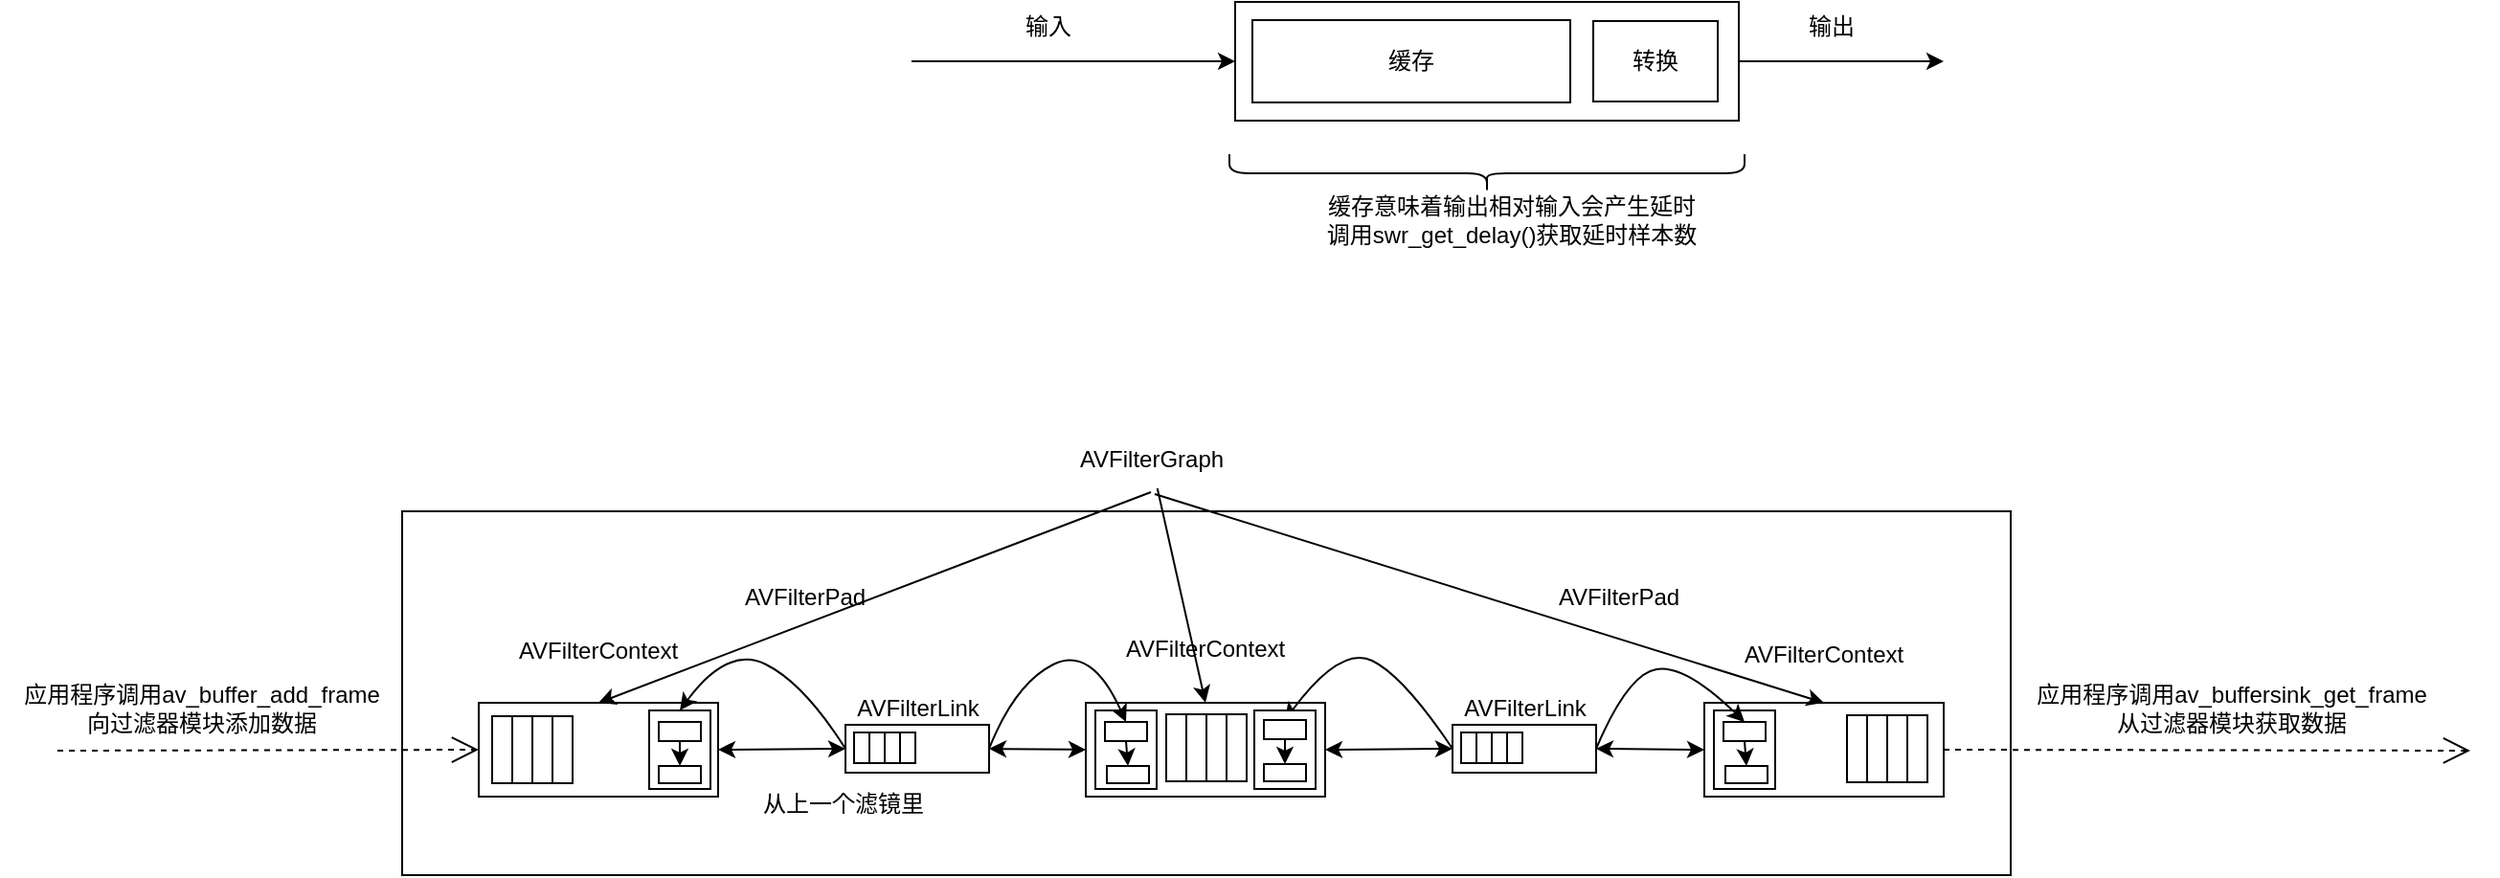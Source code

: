 <mxfile version="22.1.17" type="github">
  <diagram name="第 1 页" id="8ad2CBzuucdJZ7vBzMSo">
    <mxGraphModel dx="2027" dy="796" grid="1" gridSize="10" guides="1" tooltips="1" connect="1" arrows="1" fold="1" page="0" pageScale="1" pageWidth="827" pageHeight="1169" math="0" shadow="0">
      <root>
        <mxCell id="0" />
        <mxCell id="1" parent="0" />
        <mxCell id="O_S_b4lOYDDoJKvqsd-D-70" value="" style="rounded=0;whiteSpace=wrap;html=1;" vertex="1" parent="1">
          <mxGeometry x="-480" y="410" width="840" height="190" as="geometry" />
        </mxCell>
        <mxCell id="4ZghMbdApVTYlnWpCv2T-1" value="" style="rounded=0;whiteSpace=wrap;html=1;" parent="1" vertex="1">
          <mxGeometry x="-45" y="144" width="263" height="62" as="geometry" />
        </mxCell>
        <mxCell id="4ZghMbdApVTYlnWpCv2T-2" value="" style="endArrow=classic;html=1;rounded=0;exitX=1;exitY=0.5;exitDx=0;exitDy=0;" parent="1" source="4ZghMbdApVTYlnWpCv2T-1" edge="1">
          <mxGeometry width="50" height="50" relative="1" as="geometry">
            <mxPoint x="125" y="311" as="sourcePoint" />
            <mxPoint x="325" y="175" as="targetPoint" />
          </mxGeometry>
        </mxCell>
        <mxCell id="4ZghMbdApVTYlnWpCv2T-3" value="" style="endArrow=classic;html=1;rounded=0;entryX=0;entryY=0.5;entryDx=0;entryDy=0;" parent="1" target="4ZghMbdApVTYlnWpCv2T-1" edge="1">
          <mxGeometry width="50" height="50" relative="1" as="geometry">
            <mxPoint x="-214" y="175" as="sourcePoint" />
            <mxPoint x="-158" y="117" as="targetPoint" />
          </mxGeometry>
        </mxCell>
        <mxCell id="4ZghMbdApVTYlnWpCv2T-4" value="输入" style="text;html=1;align=center;verticalAlign=middle;resizable=0;points=[];autosize=1;strokeColor=none;fillColor=none;" parent="1" vertex="1">
          <mxGeometry x="-164" y="144" width="42" height="26" as="geometry" />
        </mxCell>
        <mxCell id="4ZghMbdApVTYlnWpCv2T-5" value="输出" style="text;html=1;align=center;verticalAlign=middle;resizable=0;points=[];autosize=1;strokeColor=none;fillColor=none;" parent="1" vertex="1">
          <mxGeometry x="245" y="144" width="42" height="26" as="geometry" />
        </mxCell>
        <mxCell id="4ZghMbdApVTYlnWpCv2T-6" value="缓存" style="rounded=0;whiteSpace=wrap;html=1;" parent="1" vertex="1">
          <mxGeometry x="-36" y="153.5" width="166" height="43" as="geometry" />
        </mxCell>
        <mxCell id="4ZghMbdApVTYlnWpCv2T-7" value="" style="shape=curlyBracket;whiteSpace=wrap;html=1;rounded=1;labelPosition=left;verticalLabelPosition=middle;align=right;verticalAlign=middle;size=0.5;rotation=-90;" parent="1" vertex="1">
          <mxGeometry x="76.5" y="99" width="20" height="269" as="geometry" />
        </mxCell>
        <mxCell id="4ZghMbdApVTYlnWpCv2T-8" value="缓存意味着输出相对输入会产生延时&lt;br&gt;调用swr_get_delay()获取延时样本数" style="text;html=1;align=center;verticalAlign=middle;resizable=0;points=[];autosize=1;strokeColor=none;fillColor=none;" parent="1" vertex="1">
          <mxGeometry x="-7" y="237.5" width="211" height="41" as="geometry" />
        </mxCell>
        <mxCell id="4ZghMbdApVTYlnWpCv2T-9" value="转换" style="rounded=0;whiteSpace=wrap;html=1;" parent="1" vertex="1">
          <mxGeometry x="142" y="154" width="65" height="42" as="geometry" />
        </mxCell>
        <mxCell id="O_S_b4lOYDDoJKvqsd-D-1" value="" style="rounded=0;whiteSpace=wrap;html=1;" vertex="1" parent="1">
          <mxGeometry x="-440" y="510" width="125" height="49" as="geometry" />
        </mxCell>
        <mxCell id="O_S_b4lOYDDoJKvqsd-D-2" value="AVFilterContext" style="text;html=1;align=center;verticalAlign=middle;resizable=0;points=[];autosize=1;strokeColor=none;fillColor=none;" vertex="1" parent="1">
          <mxGeometry x="-429" y="470" width="101" height="26" as="geometry" />
        </mxCell>
        <mxCell id="O_S_b4lOYDDoJKvqsd-D-4" value="" style="rounded=0;whiteSpace=wrap;html=1;" vertex="1" parent="1">
          <mxGeometry x="-433" y="517" width="42" height="35" as="geometry" />
        </mxCell>
        <mxCell id="O_S_b4lOYDDoJKvqsd-D-5" value="" style="endArrow=none;html=1;rounded=0;entryX=0.5;entryY=0;entryDx=0;entryDy=0;exitX=0.5;exitY=1;exitDx=0;exitDy=0;" edge="1" parent="1" source="O_S_b4lOYDDoJKvqsd-D-4" target="O_S_b4lOYDDoJKvqsd-D-4">
          <mxGeometry width="50" height="50" relative="1" as="geometry">
            <mxPoint x="-666" y="783" as="sourcePoint" />
            <mxPoint x="-616" y="733" as="targetPoint" />
          </mxGeometry>
        </mxCell>
        <mxCell id="O_S_b4lOYDDoJKvqsd-D-6" value="" style="endArrow=none;html=1;rounded=0;entryX=0.75;entryY=0;entryDx=0;entryDy=0;exitX=0.75;exitY=1;exitDx=0;exitDy=0;" edge="1" parent="1" source="O_S_b4lOYDDoJKvqsd-D-4" target="O_S_b4lOYDDoJKvqsd-D-4">
          <mxGeometry width="50" height="50" relative="1" as="geometry">
            <mxPoint x="-412" y="739" as="sourcePoint" />
            <mxPoint x="-362" y="689" as="targetPoint" />
          </mxGeometry>
        </mxCell>
        <mxCell id="O_S_b4lOYDDoJKvqsd-D-7" value="" style="endArrow=none;html=1;rounded=0;entryX=0.25;entryY=0;entryDx=0;entryDy=0;exitX=0.25;exitY=1;exitDx=0;exitDy=0;" edge="1" parent="1" source="O_S_b4lOYDDoJKvqsd-D-4" target="O_S_b4lOYDDoJKvqsd-D-4">
          <mxGeometry width="50" height="50" relative="1" as="geometry">
            <mxPoint x="-571" y="797" as="sourcePoint" />
            <mxPoint x="-521" y="747" as="targetPoint" />
          </mxGeometry>
        </mxCell>
        <mxCell id="O_S_b4lOYDDoJKvqsd-D-8" value="" style="rounded=0;whiteSpace=wrap;html=1;" vertex="1" parent="1">
          <mxGeometry x="-351" y="514" width="32" height="41" as="geometry" />
        </mxCell>
        <mxCell id="O_S_b4lOYDDoJKvqsd-D-10" value="" style="rounded=0;whiteSpace=wrap;html=1;" vertex="1" parent="1">
          <mxGeometry x="-346" y="520" width="22" height="10" as="geometry" />
        </mxCell>
        <mxCell id="O_S_b4lOYDDoJKvqsd-D-11" value="" style="rounded=0;whiteSpace=wrap;html=1;" vertex="1" parent="1">
          <mxGeometry x="-346" y="543" width="22" height="9" as="geometry" />
        </mxCell>
        <mxCell id="O_S_b4lOYDDoJKvqsd-D-12" value="" style="endArrow=classic;html=1;rounded=0;exitX=0.5;exitY=1;exitDx=0;exitDy=0;entryX=0.5;entryY=0;entryDx=0;entryDy=0;" edge="1" parent="1" source="O_S_b4lOYDDoJKvqsd-D-10" target="O_S_b4lOYDDoJKvqsd-D-11">
          <mxGeometry width="50" height="50" relative="1" as="geometry">
            <mxPoint x="-301" y="627" as="sourcePoint" />
            <mxPoint x="-251" y="577" as="targetPoint" />
          </mxGeometry>
        </mxCell>
        <mxCell id="O_S_b4lOYDDoJKvqsd-D-14" value="" style="endArrow=classic;startArrow=classic;html=1;rounded=0;exitX=1;exitY=0.5;exitDx=0;exitDy=0;entryX=0;entryY=0.5;entryDx=0;entryDy=0;" edge="1" parent="1" source="O_S_b4lOYDDoJKvqsd-D-1" target="O_S_b4lOYDDoJKvqsd-D-15">
          <mxGeometry width="50" height="50" relative="1" as="geometry">
            <mxPoint x="-262" y="567" as="sourcePoint" />
            <mxPoint x="-272" y="535" as="targetPoint" />
          </mxGeometry>
        </mxCell>
        <mxCell id="O_S_b4lOYDDoJKvqsd-D-15" value="" style="rounded=0;whiteSpace=wrap;html=1;" vertex="1" parent="1">
          <mxGeometry x="-248.5" y="521.5" width="75" height="25" as="geometry" />
        </mxCell>
        <mxCell id="O_S_b4lOYDDoJKvqsd-D-16" value="" style="rounded=0;whiteSpace=wrap;html=1;" vertex="1" parent="1">
          <mxGeometry x="-244" y="525.5" width="32" height="16" as="geometry" />
        </mxCell>
        <mxCell id="O_S_b4lOYDDoJKvqsd-D-17" value="" style="endArrow=none;html=1;rounded=0;entryX=0.75;entryY=0;entryDx=0;entryDy=0;exitX=0.75;exitY=1;exitDx=0;exitDy=0;" edge="1" parent="1" source="O_S_b4lOYDDoJKvqsd-D-16" target="O_S_b4lOYDDoJKvqsd-D-16">
          <mxGeometry width="50" height="50" relative="1" as="geometry">
            <mxPoint x="-335.5" y="684.5" as="sourcePoint" />
            <mxPoint x="-285.5" y="634.5" as="targetPoint" />
          </mxGeometry>
        </mxCell>
        <mxCell id="O_S_b4lOYDDoJKvqsd-D-18" value="" style="endArrow=none;html=1;rounded=0;entryX=0.5;entryY=0;entryDx=0;entryDy=0;exitX=0.5;exitY=1;exitDx=0;exitDy=0;" edge="1" parent="1" source="O_S_b4lOYDDoJKvqsd-D-16" target="O_S_b4lOYDDoJKvqsd-D-16">
          <mxGeometry width="50" height="50" relative="1" as="geometry">
            <mxPoint x="-519.5" y="760.5" as="sourcePoint" />
            <mxPoint x="-469.5" y="710.5" as="targetPoint" />
          </mxGeometry>
        </mxCell>
        <mxCell id="O_S_b4lOYDDoJKvqsd-D-19" value="" style="endArrow=none;html=1;rounded=0;entryX=0.25;entryY=0;entryDx=0;entryDy=0;exitX=0.25;exitY=1;exitDx=0;exitDy=0;" edge="1" parent="1" source="O_S_b4lOYDDoJKvqsd-D-16" target="O_S_b4lOYDDoJKvqsd-D-16">
          <mxGeometry width="50" height="50" relative="1" as="geometry">
            <mxPoint x="-424.5" y="682.5" as="sourcePoint" />
            <mxPoint x="-374.5" y="632.5" as="targetPoint" />
          </mxGeometry>
        </mxCell>
        <mxCell id="O_S_b4lOYDDoJKvqsd-D-20" value="AVFilterLink" style="text;html=1;align=center;verticalAlign=middle;resizable=0;points=[];autosize=1;strokeColor=none;fillColor=none;" vertex="1" parent="1">
          <mxGeometry x="-252" y="499.5" width="82" height="26" as="geometry" />
        </mxCell>
        <mxCell id="O_S_b4lOYDDoJKvqsd-D-21" value="" style="rounded=0;whiteSpace=wrap;html=1;" vertex="1" parent="1">
          <mxGeometry x="-123" y="510" width="125" height="49" as="geometry" />
        </mxCell>
        <mxCell id="O_S_b4lOYDDoJKvqsd-D-22" value="AVFilterContext" style="text;html=1;align=center;verticalAlign=middle;resizable=0;points=[];autosize=1;strokeColor=none;fillColor=none;" vertex="1" parent="1">
          <mxGeometry x="-112" y="469" width="101" height="26" as="geometry" />
        </mxCell>
        <mxCell id="O_S_b4lOYDDoJKvqsd-D-23" value="" style="rounded=0;whiteSpace=wrap;html=1;" vertex="1" parent="1">
          <mxGeometry x="-81" y="516" width="42" height="35" as="geometry" />
        </mxCell>
        <mxCell id="O_S_b4lOYDDoJKvqsd-D-24" value="" style="endArrow=none;html=1;rounded=0;entryX=0.5;entryY=0;entryDx=0;entryDy=0;exitX=0.5;exitY=1;exitDx=0;exitDy=0;" edge="1" source="O_S_b4lOYDDoJKvqsd-D-23" target="O_S_b4lOYDDoJKvqsd-D-23" parent="1">
          <mxGeometry width="50" height="50" relative="1" as="geometry">
            <mxPoint x="-475.5" y="778" as="sourcePoint" />
            <mxPoint x="-425.5" y="728" as="targetPoint" />
          </mxGeometry>
        </mxCell>
        <mxCell id="O_S_b4lOYDDoJKvqsd-D-25" value="" style="endArrow=none;html=1;rounded=0;entryX=0.75;entryY=0;entryDx=0;entryDy=0;exitX=0.75;exitY=1;exitDx=0;exitDy=0;" edge="1" source="O_S_b4lOYDDoJKvqsd-D-23" target="O_S_b4lOYDDoJKvqsd-D-23" parent="1">
          <mxGeometry width="50" height="50" relative="1" as="geometry">
            <mxPoint x="-221.5" y="734" as="sourcePoint" />
            <mxPoint x="-171.5" y="684" as="targetPoint" />
          </mxGeometry>
        </mxCell>
        <mxCell id="O_S_b4lOYDDoJKvqsd-D-26" value="" style="endArrow=none;html=1;rounded=0;entryX=0.25;entryY=0;entryDx=0;entryDy=0;exitX=0.25;exitY=1;exitDx=0;exitDy=0;" edge="1" source="O_S_b4lOYDDoJKvqsd-D-23" target="O_S_b4lOYDDoJKvqsd-D-23" parent="1">
          <mxGeometry width="50" height="50" relative="1" as="geometry">
            <mxPoint x="-380.5" y="792" as="sourcePoint" />
            <mxPoint x="-330.5" y="742" as="targetPoint" />
          </mxGeometry>
        </mxCell>
        <mxCell id="O_S_b4lOYDDoJKvqsd-D-27" value="" style="rounded=0;whiteSpace=wrap;html=1;" vertex="1" parent="1">
          <mxGeometry x="-118" y="514" width="32" height="41" as="geometry" />
        </mxCell>
        <mxCell id="O_S_b4lOYDDoJKvqsd-D-28" value="" style="rounded=0;whiteSpace=wrap;html=1;" vertex="1" parent="1">
          <mxGeometry x="-113" y="520" width="22" height="10" as="geometry" />
        </mxCell>
        <mxCell id="O_S_b4lOYDDoJKvqsd-D-29" value="" style="rounded=0;whiteSpace=wrap;html=1;" vertex="1" parent="1">
          <mxGeometry x="-112" y="543" width="22" height="9" as="geometry" />
        </mxCell>
        <mxCell id="O_S_b4lOYDDoJKvqsd-D-30" value="" style="endArrow=classic;html=1;rounded=0;entryX=0.5;entryY=0;entryDx=0;entryDy=0;exitX=0.5;exitY=1;exitDx=0;exitDy=0;" edge="1" source="O_S_b4lOYDDoJKvqsd-D-28" target="O_S_b4lOYDDoJKvqsd-D-29" parent="1">
          <mxGeometry width="50" height="50" relative="1" as="geometry">
            <mxPoint x="-76" y="547" as="sourcePoint" />
            <mxPoint x="-12" y="577" as="targetPoint" />
          </mxGeometry>
        </mxCell>
        <mxCell id="O_S_b4lOYDDoJKvqsd-D-31" value="" style="endArrow=classic;startArrow=classic;html=1;rounded=0;entryX=0;entryY=0.5;entryDx=0;entryDy=0;exitX=1;exitY=0.5;exitDx=0;exitDy=0;" edge="1" parent="1" source="O_S_b4lOYDDoJKvqsd-D-15" target="O_S_b4lOYDDoJKvqsd-D-21">
          <mxGeometry width="50" height="50" relative="1" as="geometry">
            <mxPoint x="-202" y="640" as="sourcePoint" />
            <mxPoint x="-152" y="590" as="targetPoint" />
          </mxGeometry>
        </mxCell>
        <mxCell id="O_S_b4lOYDDoJKvqsd-D-34" value="AVFilterPad" style="text;html=1;align=center;verticalAlign=middle;resizable=0;points=[];autosize=1;strokeColor=none;fillColor=none;" vertex="1" parent="1">
          <mxGeometry x="-315" y="440" width="90" height="30" as="geometry" />
        </mxCell>
        <mxCell id="O_S_b4lOYDDoJKvqsd-D-39" value="" style="rounded=0;whiteSpace=wrap;html=1;" vertex="1" parent="1">
          <mxGeometry x="68.5" y="521.5" width="75" height="25" as="geometry" />
        </mxCell>
        <mxCell id="O_S_b4lOYDDoJKvqsd-D-40" value="" style="rounded=0;whiteSpace=wrap;html=1;" vertex="1" parent="1">
          <mxGeometry x="73" y="525.5" width="32" height="16" as="geometry" />
        </mxCell>
        <mxCell id="O_S_b4lOYDDoJKvqsd-D-41" value="" style="endArrow=none;html=1;rounded=0;entryX=0.75;entryY=0;entryDx=0;entryDy=0;exitX=0.75;exitY=1;exitDx=0;exitDy=0;" edge="1" source="O_S_b4lOYDDoJKvqsd-D-40" target="O_S_b4lOYDDoJKvqsd-D-40" parent="1">
          <mxGeometry width="50" height="50" relative="1" as="geometry">
            <mxPoint x="-18.5" y="684.5" as="sourcePoint" />
            <mxPoint x="31.5" y="634.5" as="targetPoint" />
          </mxGeometry>
        </mxCell>
        <mxCell id="O_S_b4lOYDDoJKvqsd-D-42" value="" style="endArrow=none;html=1;rounded=0;entryX=0.5;entryY=0;entryDx=0;entryDy=0;exitX=0.5;exitY=1;exitDx=0;exitDy=0;" edge="1" source="O_S_b4lOYDDoJKvqsd-D-40" target="O_S_b4lOYDDoJKvqsd-D-40" parent="1">
          <mxGeometry width="50" height="50" relative="1" as="geometry">
            <mxPoint x="-202.5" y="760.5" as="sourcePoint" />
            <mxPoint x="-152.5" y="710.5" as="targetPoint" />
          </mxGeometry>
        </mxCell>
        <mxCell id="O_S_b4lOYDDoJKvqsd-D-43" value="" style="endArrow=none;html=1;rounded=0;entryX=0.25;entryY=0;entryDx=0;entryDy=0;exitX=0.25;exitY=1;exitDx=0;exitDy=0;" edge="1" source="O_S_b4lOYDDoJKvqsd-D-40" target="O_S_b4lOYDDoJKvqsd-D-40" parent="1">
          <mxGeometry width="50" height="50" relative="1" as="geometry">
            <mxPoint x="-107.5" y="682.5" as="sourcePoint" />
            <mxPoint x="-57.5" y="632.5" as="targetPoint" />
          </mxGeometry>
        </mxCell>
        <mxCell id="O_S_b4lOYDDoJKvqsd-D-44" value="AVFilterLink" style="text;html=1;align=center;verticalAlign=middle;resizable=0;points=[];autosize=1;strokeColor=none;fillColor=none;" vertex="1" parent="1">
          <mxGeometry x="65" y="499.5" width="82" height="26" as="geometry" />
        </mxCell>
        <mxCell id="O_S_b4lOYDDoJKvqsd-D-45" value="" style="endArrow=classic;startArrow=classic;html=1;rounded=0;entryX=0;entryY=0.5;entryDx=0;entryDy=0;exitX=1;exitY=0.5;exitDx=0;exitDy=0;" edge="1" source="O_S_b4lOYDDoJKvqsd-D-39" parent="1" target="O_S_b4lOYDDoJKvqsd-D-48">
          <mxGeometry width="50" height="50" relative="1" as="geometry">
            <mxPoint x="115" y="640" as="sourcePoint" />
            <mxPoint x="194" y="535" as="targetPoint" />
          </mxGeometry>
        </mxCell>
        <mxCell id="O_S_b4lOYDDoJKvqsd-D-46" value="" style="endArrow=classic;startArrow=classic;html=1;rounded=0;exitX=1;exitY=0.5;exitDx=0;exitDy=0;entryX=0;entryY=0.5;entryDx=0;entryDy=0;" edge="1" target="O_S_b4lOYDDoJKvqsd-D-39" parent="1" source="O_S_b4lOYDDoJKvqsd-D-21">
          <mxGeometry width="50" height="50" relative="1" as="geometry">
            <mxPoint x="2" y="535" as="sourcePoint" />
            <mxPoint x="45" y="535" as="targetPoint" />
          </mxGeometry>
        </mxCell>
        <mxCell id="O_S_b4lOYDDoJKvqsd-D-48" value="" style="rounded=0;whiteSpace=wrap;html=1;" vertex="1" parent="1">
          <mxGeometry x="200" y="510" width="125" height="49" as="geometry" />
        </mxCell>
        <mxCell id="O_S_b4lOYDDoJKvqsd-D-49" value="AVFilterContext" style="text;html=1;align=center;verticalAlign=middle;resizable=0;points=[];autosize=1;strokeColor=none;fillColor=none;" vertex="1" parent="1">
          <mxGeometry x="211" y="472" width="101" height="26" as="geometry" />
        </mxCell>
        <mxCell id="O_S_b4lOYDDoJKvqsd-D-50" value="" style="rounded=0;whiteSpace=wrap;html=1;" vertex="1" parent="1">
          <mxGeometry x="274.5" y="516.5" width="42" height="35" as="geometry" />
        </mxCell>
        <mxCell id="O_S_b4lOYDDoJKvqsd-D-51" value="" style="endArrow=none;html=1;rounded=0;entryX=0.5;entryY=0;entryDx=0;entryDy=0;exitX=0.5;exitY=1;exitDx=0;exitDy=0;" edge="1" parent="1" source="O_S_b4lOYDDoJKvqsd-D-50" target="O_S_b4lOYDDoJKvqsd-D-50">
          <mxGeometry width="50" height="50" relative="1" as="geometry">
            <mxPoint x="-152.5" y="778" as="sourcePoint" />
            <mxPoint x="-102.5" y="728" as="targetPoint" />
          </mxGeometry>
        </mxCell>
        <mxCell id="O_S_b4lOYDDoJKvqsd-D-52" value="" style="endArrow=none;html=1;rounded=0;entryX=0.75;entryY=0;entryDx=0;entryDy=0;exitX=0.75;exitY=1;exitDx=0;exitDy=0;" edge="1" parent="1" source="O_S_b4lOYDDoJKvqsd-D-50" target="O_S_b4lOYDDoJKvqsd-D-50">
          <mxGeometry width="50" height="50" relative="1" as="geometry">
            <mxPoint x="101.5" y="734" as="sourcePoint" />
            <mxPoint x="151.5" y="684" as="targetPoint" />
          </mxGeometry>
        </mxCell>
        <mxCell id="O_S_b4lOYDDoJKvqsd-D-53" value="" style="endArrow=none;html=1;rounded=0;entryX=0.25;entryY=0;entryDx=0;entryDy=0;exitX=0.25;exitY=1;exitDx=0;exitDy=0;" edge="1" parent="1" source="O_S_b4lOYDDoJKvqsd-D-50" target="O_S_b4lOYDDoJKvqsd-D-50">
          <mxGeometry width="50" height="50" relative="1" as="geometry">
            <mxPoint x="-57.5" y="792" as="sourcePoint" />
            <mxPoint x="-7.5" y="742" as="targetPoint" />
          </mxGeometry>
        </mxCell>
        <mxCell id="O_S_b4lOYDDoJKvqsd-D-54" value="" style="rounded=0;whiteSpace=wrap;html=1;" vertex="1" parent="1">
          <mxGeometry x="205" y="514" width="32" height="41" as="geometry" />
        </mxCell>
        <mxCell id="O_S_b4lOYDDoJKvqsd-D-55" value="" style="rounded=0;whiteSpace=wrap;html=1;" vertex="1" parent="1">
          <mxGeometry x="210" y="520" width="22" height="10" as="geometry" />
        </mxCell>
        <mxCell id="O_S_b4lOYDDoJKvqsd-D-56" value="" style="rounded=0;whiteSpace=wrap;html=1;" vertex="1" parent="1">
          <mxGeometry x="211" y="543" width="22" height="9" as="geometry" />
        </mxCell>
        <mxCell id="O_S_b4lOYDDoJKvqsd-D-57" value="" style="endArrow=classic;html=1;rounded=0;entryX=0.5;entryY=0;entryDx=0;entryDy=0;exitX=0.5;exitY=1;exitDx=0;exitDy=0;" edge="1" parent="1" source="O_S_b4lOYDDoJKvqsd-D-55" target="O_S_b4lOYDDoJKvqsd-D-56">
          <mxGeometry width="50" height="50" relative="1" as="geometry">
            <mxPoint x="247" y="547" as="sourcePoint" />
            <mxPoint x="311" y="577" as="targetPoint" />
          </mxGeometry>
        </mxCell>
        <mxCell id="O_S_b4lOYDDoJKvqsd-D-58" value="AVFilterPad" style="text;html=1;align=center;verticalAlign=middle;resizable=0;points=[];autosize=1;strokeColor=none;fillColor=none;" vertex="1" parent="1">
          <mxGeometry x="110" y="440" width="90" height="30" as="geometry" />
        </mxCell>
        <mxCell id="O_S_b4lOYDDoJKvqsd-D-59" value="从上一个滤镜里" style="text;html=1;align=center;verticalAlign=middle;resizable=0;points=[];autosize=1;strokeColor=none;fillColor=none;" vertex="1" parent="1">
          <mxGeometry x="-305" y="548" width="110" height="30" as="geometry" />
        </mxCell>
        <mxCell id="O_S_b4lOYDDoJKvqsd-D-60" value="" style="curved=1;endArrow=classic;html=1;rounded=0;exitX=0;exitY=0.5;exitDx=0;exitDy=0;entryX=0.5;entryY=0;entryDx=0;entryDy=0;" edge="1" parent="1" source="O_S_b4lOYDDoJKvqsd-D-15" target="O_S_b4lOYDDoJKvqsd-D-8">
          <mxGeometry width="50" height="50" relative="1" as="geometry">
            <mxPoint x="-340" y="480" as="sourcePoint" />
            <mxPoint x="-390" y="430" as="targetPoint" />
            <Array as="points">
              <mxPoint x="-270" y="500" />
              <mxPoint x="-310" y="480" />
            </Array>
          </mxGeometry>
        </mxCell>
        <mxCell id="O_S_b4lOYDDoJKvqsd-D-61" value="" style="curved=1;endArrow=classic;html=1;rounded=0;exitX=1;exitY=0.5;exitDx=0;exitDy=0;entryX=0.5;entryY=0;entryDx=0;entryDy=0;" edge="1" parent="1" source="O_S_b4lOYDDoJKvqsd-D-15" target="O_S_b4lOYDDoJKvqsd-D-28">
          <mxGeometry width="50" height="50" relative="1" as="geometry">
            <mxPoint x="-163" y="534" as="sourcePoint" />
            <mxPoint x="-27" y="510" as="targetPoint" />
            <Array as="points">
              <mxPoint x="-160" y="500" />
              <mxPoint x="-120" y="480" />
            </Array>
          </mxGeometry>
        </mxCell>
        <mxCell id="O_S_b4lOYDDoJKvqsd-D-62" value="" style="curved=1;endArrow=classic;html=1;rounded=0;exitX=0;exitY=0.5;exitDx=0;exitDy=0;entryX=0.5;entryY=0;entryDx=0;entryDy=0;" edge="1" parent="1" source="O_S_b4lOYDDoJKvqsd-D-39" target="O_S_b4lOYDDoJKvqsd-D-66">
          <mxGeometry width="50" height="50" relative="1" as="geometry">
            <mxPoint x="65" y="530" as="sourcePoint" />
            <mxPoint x="-22" y="510" as="targetPoint" />
            <Array as="points">
              <mxPoint x="43" y="496" />
              <mxPoint x="10" y="480" />
            </Array>
          </mxGeometry>
        </mxCell>
        <mxCell id="O_S_b4lOYDDoJKvqsd-D-65" value="" style="rounded=0;whiteSpace=wrap;html=1;" vertex="1" parent="1">
          <mxGeometry x="-35" y="514" width="32" height="41" as="geometry" />
        </mxCell>
        <mxCell id="O_S_b4lOYDDoJKvqsd-D-66" value="" style="rounded=0;whiteSpace=wrap;html=1;" vertex="1" parent="1">
          <mxGeometry x="-30" y="519" width="22" height="10" as="geometry" />
        </mxCell>
        <mxCell id="O_S_b4lOYDDoJKvqsd-D-67" value="" style="rounded=0;whiteSpace=wrap;html=1;" vertex="1" parent="1">
          <mxGeometry x="-30" y="542" width="22" height="9" as="geometry" />
        </mxCell>
        <mxCell id="O_S_b4lOYDDoJKvqsd-D-68" value="" style="endArrow=classic;html=1;rounded=0;entryX=0.5;entryY=0;entryDx=0;entryDy=0;exitX=0.5;exitY=1;exitDx=0;exitDy=0;" edge="1" parent="1" source="O_S_b4lOYDDoJKvqsd-D-66" target="O_S_b4lOYDDoJKvqsd-D-67">
          <mxGeometry width="50" height="50" relative="1" as="geometry">
            <mxPoint x="6" y="546" as="sourcePoint" />
            <mxPoint x="70" y="576" as="targetPoint" />
          </mxGeometry>
        </mxCell>
        <mxCell id="O_S_b4lOYDDoJKvqsd-D-69" value="" style="curved=1;endArrow=classic;html=1;rounded=0;exitX=1;exitY=0.5;exitDx=0;exitDy=0;entryX=0.5;entryY=0;entryDx=0;entryDy=0;" edge="1" parent="1" source="O_S_b4lOYDDoJKvqsd-D-39" target="O_S_b4lOYDDoJKvqsd-D-55">
          <mxGeometry width="50" height="50" relative="1" as="geometry">
            <mxPoint x="147" y="529" as="sourcePoint" />
            <mxPoint x="218" y="515" as="targetPoint" />
            <Array as="points">
              <mxPoint x="160" y="495" />
              <mxPoint x="190" y="490" />
            </Array>
          </mxGeometry>
        </mxCell>
        <mxCell id="O_S_b4lOYDDoJKvqsd-D-71" value="AVFilterGraph" style="text;html=1;align=center;verticalAlign=middle;resizable=0;points=[];autosize=1;strokeColor=none;fillColor=none;" vertex="1" parent="1">
          <mxGeometry x="-139" y="368" width="100" height="30" as="geometry" />
        </mxCell>
        <mxCell id="O_S_b4lOYDDoJKvqsd-D-72" value="" style="endArrow=open;endSize=12;dashed=1;html=1;rounded=0;exitX=1;exitY=0.5;exitDx=0;exitDy=0;" edge="1" parent="1" source="O_S_b4lOYDDoJKvqsd-D-48">
          <mxGeometry width="160" relative="1" as="geometry">
            <mxPoint x="400" y="530" as="sourcePoint" />
            <mxPoint x="600" y="535" as="targetPoint" />
          </mxGeometry>
        </mxCell>
        <mxCell id="O_S_b4lOYDDoJKvqsd-D-73" value="" style="endArrow=open;endSize=12;dashed=1;html=1;rounded=0;entryX=0;entryY=0.5;entryDx=0;entryDy=0;" edge="1" parent="1" target="O_S_b4lOYDDoJKvqsd-D-1">
          <mxGeometry width="160" relative="1" as="geometry">
            <mxPoint x="-660" y="535" as="sourcePoint" />
            <mxPoint x="-500" y="530" as="targetPoint" />
          </mxGeometry>
        </mxCell>
        <mxCell id="O_S_b4lOYDDoJKvqsd-D-74" value="应用程序调用av_buffer_add_frame&lt;br&gt;向过滤器模块添加数据" style="text;html=1;align=center;verticalAlign=middle;resizable=0;points=[];autosize=1;strokeColor=none;fillColor=none;" vertex="1" parent="1">
          <mxGeometry x="-690" y="492.5" width="210" height="40" as="geometry" />
        </mxCell>
        <mxCell id="O_S_b4lOYDDoJKvqsd-D-75" value="应用程序调用av_buffersink_get_frame&lt;br&gt;从过滤器模块获取数据" style="text;html=1;align=center;verticalAlign=middle;resizable=0;points=[];autosize=1;strokeColor=none;fillColor=none;" vertex="1" parent="1">
          <mxGeometry x="360" y="492.5" width="230" height="40" as="geometry" />
        </mxCell>
        <mxCell id="O_S_b4lOYDDoJKvqsd-D-76" value="" style="endArrow=classic;html=1;rounded=0;exitX=0.5;exitY=1.067;exitDx=0;exitDy=0;exitPerimeter=0;entryX=0.5;entryY=0;entryDx=0;entryDy=0;" edge="1" parent="1" source="O_S_b4lOYDDoJKvqsd-D-71" target="O_S_b4lOYDDoJKvqsd-D-1">
          <mxGeometry width="50" height="50" relative="1" as="geometry">
            <mxPoint x="-340" y="710" as="sourcePoint" />
            <mxPoint x="-290" y="660" as="targetPoint" />
          </mxGeometry>
        </mxCell>
        <mxCell id="O_S_b4lOYDDoJKvqsd-D-77" value="" style="endArrow=classic;html=1;rounded=0;entryX=0.5;entryY=0;entryDx=0;entryDy=0;" edge="1" parent="1" source="O_S_b4lOYDDoJKvqsd-D-71" target="O_S_b4lOYDDoJKvqsd-D-21">
          <mxGeometry width="50" height="50" relative="1" as="geometry">
            <mxPoint x="-90" y="400" as="sourcePoint" />
            <mxPoint x="-10" y="670" as="targetPoint" />
          </mxGeometry>
        </mxCell>
        <mxCell id="O_S_b4lOYDDoJKvqsd-D-78" value="" style="endArrow=classic;html=1;rounded=0;exitX=0.52;exitY=1.1;exitDx=0;exitDy=0;exitPerimeter=0;entryX=0.5;entryY=0;entryDx=0;entryDy=0;" edge="1" parent="1" source="O_S_b4lOYDDoJKvqsd-D-71" target="O_S_b4lOYDDoJKvqsd-D-48">
          <mxGeometry width="50" height="50" relative="1" as="geometry">
            <mxPoint x="10" y="720" as="sourcePoint" />
            <mxPoint x="60" y="670" as="targetPoint" />
          </mxGeometry>
        </mxCell>
      </root>
    </mxGraphModel>
  </diagram>
</mxfile>
